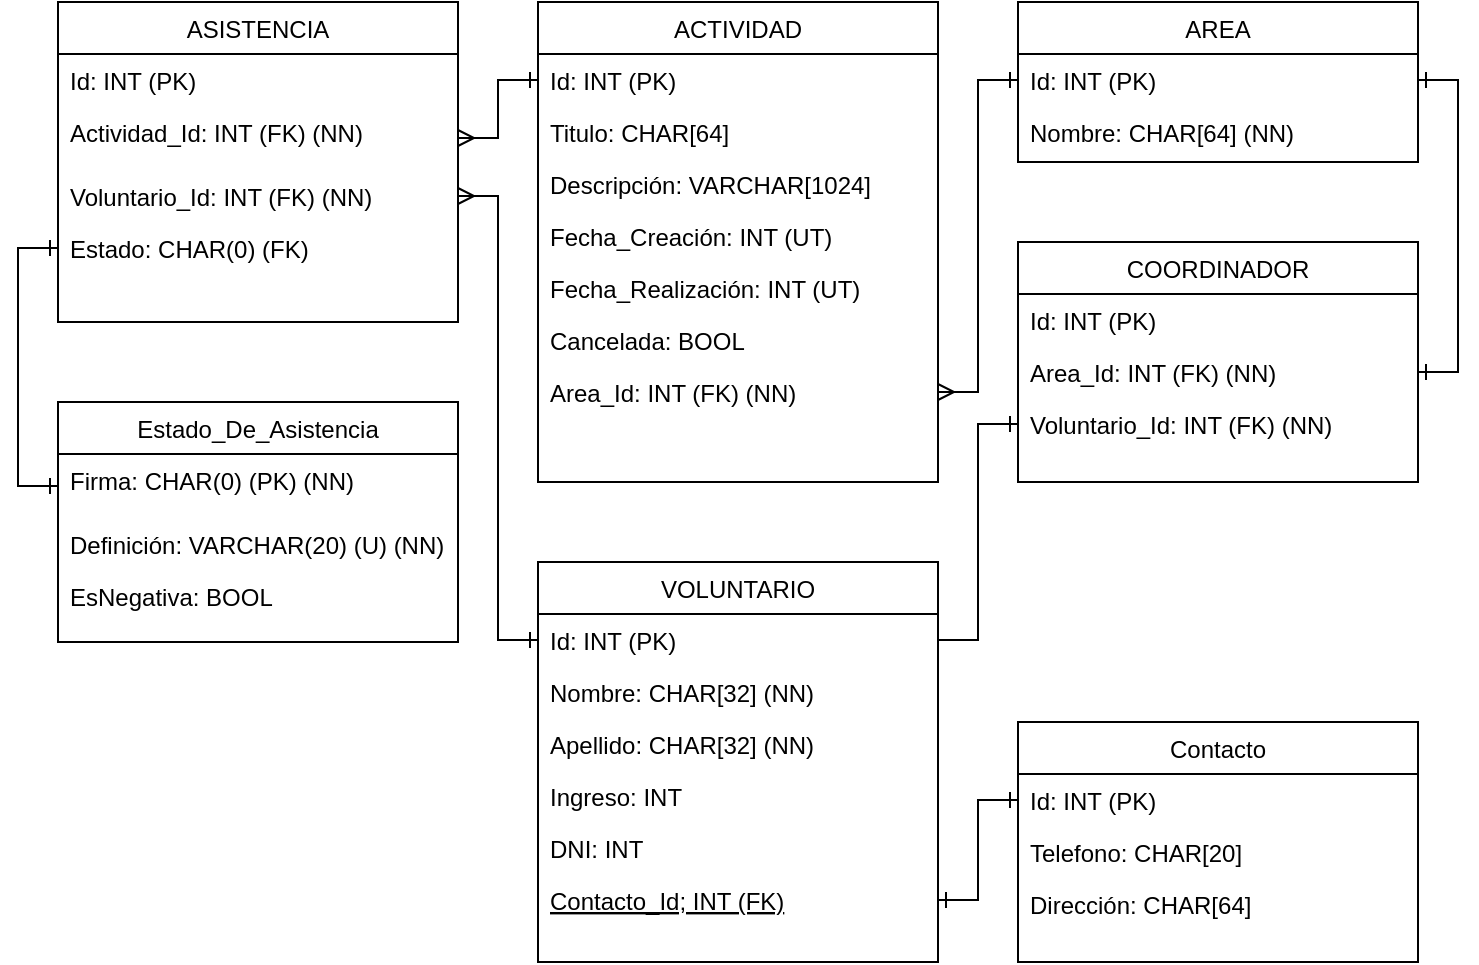 <mxfile version="15.5.4" type="embed"><diagram id="C5RBs43oDa-KdzZeNtuy" name="Page-1"><mxGraphModel dx="710" dy="577" grid="1" gridSize="10" guides="1" tooltips="1" connect="1" arrows="1" fold="1" page="1" pageScale="1" pageWidth="827" pageHeight="1169" math="0" shadow="0"><root><mxCell id="WIyWlLk6GJQsqaUBKTNV-0"/><mxCell id="WIyWlLk6GJQsqaUBKTNV-1" parent="WIyWlLk6GJQsqaUBKTNV-0"/><mxCell id="5qdxgF6JPy1rw5F6BehJ-1" value="VOLUNTARIO" style="swimlane;fontStyle=0;align=center;verticalAlign=top;childLayout=stackLayout;horizontal=1;startSize=26;horizontalStack=0;resizeParent=1;resizeLast=0;collapsible=1;marginBottom=0;rounded=0;shadow=0;strokeWidth=1;" parent="WIyWlLk6GJQsqaUBKTNV-1" vertex="1"><mxGeometry x="280" y="320" width="200" height="200" as="geometry"><mxRectangle x="130" y="380" width="160" height="26" as="alternateBounds"/></mxGeometry></mxCell><mxCell id="5qdxgF6JPy1rw5F6BehJ-2" value="Id: INT (PK)" style="text;align=left;verticalAlign=top;spacingLeft=4;spacingRight=4;overflow=hidden;rotatable=0;points=[[0,0.5],[1,0.5]];portConstraint=eastwest;" parent="5qdxgF6JPy1rw5F6BehJ-1" vertex="1"><mxGeometry y="26" width="200" height="26" as="geometry"/></mxCell><mxCell id="5qdxgF6JPy1rw5F6BehJ-3" value="Nombre: CHAR[32] (NN)" style="text;align=left;verticalAlign=top;spacingLeft=4;spacingRight=4;overflow=hidden;rotatable=0;points=[[0,0.5],[1,0.5]];portConstraint=eastwest;rounded=0;shadow=0;html=0;" parent="5qdxgF6JPy1rw5F6BehJ-1" vertex="1"><mxGeometry y="52" width="200" height="26" as="geometry"/></mxCell><mxCell id="5qdxgF6JPy1rw5F6BehJ-8" value="Apellido: CHAR[32] (NN)" style="text;align=left;verticalAlign=top;spacingLeft=4;spacingRight=4;overflow=hidden;rotatable=0;points=[[0,0.5],[1,0.5]];portConstraint=eastwest;rounded=0;shadow=0;html=0;" parent="5qdxgF6JPy1rw5F6BehJ-1" vertex="1"><mxGeometry y="78" width="200" height="26" as="geometry"/></mxCell><mxCell id="5qdxgF6JPy1rw5F6BehJ-9" value="Ingreso: INT&#10;" style="text;align=left;verticalAlign=top;spacingLeft=4;spacingRight=4;overflow=hidden;rotatable=0;points=[[0,0.5],[1,0.5]];portConstraint=eastwest;rounded=0;shadow=0;html=0;" parent="5qdxgF6JPy1rw5F6BehJ-1" vertex="1"><mxGeometry y="104" width="200" height="26" as="geometry"/></mxCell><mxCell id="5qdxgF6JPy1rw5F6BehJ-10" value="DNI: INT&#10;" style="text;align=left;verticalAlign=top;spacingLeft=4;spacingRight=4;overflow=hidden;rotatable=0;points=[[0,0.5],[1,0.5]];portConstraint=eastwest;rounded=0;shadow=0;html=0;" parent="5qdxgF6JPy1rw5F6BehJ-1" vertex="1"><mxGeometry y="130" width="200" height="26" as="geometry"/></mxCell><mxCell id="5qdxgF6JPy1rw5F6BehJ-5" value="Contacto_Id; INT (FK)" style="text;align=left;verticalAlign=top;spacingLeft=4;spacingRight=4;overflow=hidden;rotatable=0;points=[[0,0.5],[1,0.5]];portConstraint=eastwest;fontStyle=4" parent="5qdxgF6JPy1rw5F6BehJ-1" vertex="1"><mxGeometry y="156" width="200" height="26" as="geometry"/></mxCell><mxCell id="5qdxgF6JPy1rw5F6BehJ-11" value="Contacto" style="swimlane;fontStyle=0;align=center;verticalAlign=top;childLayout=stackLayout;horizontal=1;startSize=26;horizontalStack=0;resizeParent=1;resizeLast=0;collapsible=1;marginBottom=0;rounded=0;shadow=0;strokeWidth=1;" parent="WIyWlLk6GJQsqaUBKTNV-1" vertex="1"><mxGeometry x="520" y="400" width="200" height="120" as="geometry"><mxRectangle x="130" y="380" width="160" height="26" as="alternateBounds"/></mxGeometry></mxCell><mxCell id="5qdxgF6JPy1rw5F6BehJ-12" value="Id: INT (PK)" style="text;align=left;verticalAlign=top;spacingLeft=4;spacingRight=4;overflow=hidden;rotatable=0;points=[[0,0.5],[1,0.5]];portConstraint=eastwest;" parent="5qdxgF6JPy1rw5F6BehJ-11" vertex="1"><mxGeometry y="26" width="200" height="26" as="geometry"/></mxCell><mxCell id="5qdxgF6JPy1rw5F6BehJ-13" value="Telefono: CHAR[20]&#10; " style="text;align=left;verticalAlign=top;spacingLeft=4;spacingRight=4;overflow=hidden;rotatable=0;points=[[0,0.5],[1,0.5]];portConstraint=eastwest;rounded=0;shadow=0;html=0;" parent="5qdxgF6JPy1rw5F6BehJ-11" vertex="1"><mxGeometry y="52" width="200" height="26" as="geometry"/></mxCell><mxCell id="5qdxgF6JPy1rw5F6BehJ-14" value="Dirección: CHAR[64]" style="text;align=left;verticalAlign=top;spacingLeft=4;spacingRight=4;overflow=hidden;rotatable=0;points=[[0,0.5],[1,0.5]];portConstraint=eastwest;rounded=0;shadow=0;html=0;" parent="5qdxgF6JPy1rw5F6BehJ-11" vertex="1"><mxGeometry y="78" width="200" height="26" as="geometry"/></mxCell><mxCell id="5qdxgF6JPy1rw5F6BehJ-20" style="edgeStyle=orthogonalEdgeStyle;rounded=0;orthogonalLoop=1;jettySize=auto;html=1;entryX=0;entryY=0.5;entryDx=0;entryDy=0;endArrow=ERone;endFill=0;startArrow=ERone;startFill=0;" parent="WIyWlLk6GJQsqaUBKTNV-1" source="5qdxgF6JPy1rw5F6BehJ-5" target="5qdxgF6JPy1rw5F6BehJ-12" edge="1"><mxGeometry relative="1" as="geometry"/></mxCell><mxCell id="5qdxgF6JPy1rw5F6BehJ-28" value="ACTIVIDAD" style="swimlane;fontStyle=0;align=center;verticalAlign=top;childLayout=stackLayout;horizontal=1;startSize=26;horizontalStack=0;resizeParent=1;resizeLast=0;collapsible=1;marginBottom=0;rounded=0;shadow=0;strokeWidth=1;" parent="WIyWlLk6GJQsqaUBKTNV-1" vertex="1"><mxGeometry x="280" y="40" width="200" height="240" as="geometry"><mxRectangle x="130" y="380" width="160" height="26" as="alternateBounds"/></mxGeometry></mxCell><mxCell id="5qdxgF6JPy1rw5F6BehJ-29" value="Id: INT (PK)" style="text;align=left;verticalAlign=top;spacingLeft=4;spacingRight=4;overflow=hidden;rotatable=0;points=[[0,0.5],[1,0.5]];portConstraint=eastwest;" parent="5qdxgF6JPy1rw5F6BehJ-28" vertex="1"><mxGeometry y="26" width="200" height="26" as="geometry"/></mxCell><mxCell id="5qdxgF6JPy1rw5F6BehJ-70" value="Titulo: CHAR[64]" style="text;align=left;verticalAlign=top;spacingLeft=4;spacingRight=4;overflow=hidden;rotatable=0;points=[[0,0.5],[1,0.5]];portConstraint=eastwest;" parent="5qdxgF6JPy1rw5F6BehJ-28" vertex="1"><mxGeometry y="52" width="200" height="26" as="geometry"/></mxCell><mxCell id="5qdxgF6JPy1rw5F6BehJ-71" value="Descripción: VARCHAR[1024]" style="text;align=left;verticalAlign=top;spacingLeft=4;spacingRight=4;overflow=hidden;rotatable=0;points=[[0,0.5],[1,0.5]];portConstraint=eastwest;" parent="5qdxgF6JPy1rw5F6BehJ-28" vertex="1"><mxGeometry y="78" width="200" height="26" as="geometry"/></mxCell><mxCell id="5qdxgF6JPy1rw5F6BehJ-69" value="Fecha_Creación: INT (UT)" style="text;align=left;verticalAlign=top;spacingLeft=4;spacingRight=4;overflow=hidden;rotatable=0;points=[[0,0.5],[1,0.5]];portConstraint=eastwest;" parent="5qdxgF6JPy1rw5F6BehJ-28" vertex="1"><mxGeometry y="104" width="200" height="26" as="geometry"/></mxCell><mxCell id="5qdxgF6JPy1rw5F6BehJ-68" value="Fecha_Realización: INT (UT)" style="text;align=left;verticalAlign=top;spacingLeft=4;spacingRight=4;overflow=hidden;rotatable=0;points=[[0,0.5],[1,0.5]];portConstraint=eastwest;" parent="5qdxgF6JPy1rw5F6BehJ-28" vertex="1"><mxGeometry y="130" width="200" height="26" as="geometry"/></mxCell><mxCell id="5qdxgF6JPy1rw5F6BehJ-64" value="Cancelada: BOOL " style="text;align=left;verticalAlign=top;spacingLeft=4;spacingRight=4;overflow=hidden;rotatable=0;points=[[0,0.5],[1,0.5]];portConstraint=eastwest;" parent="5qdxgF6JPy1rw5F6BehJ-28" vertex="1"><mxGeometry y="156" width="200" height="26" as="geometry"/></mxCell><mxCell id="5qdxgF6JPy1rw5F6BehJ-78" value="Area_Id: INT (FK) (NN) " style="text;align=left;verticalAlign=top;spacingLeft=4;spacingRight=4;overflow=hidden;rotatable=0;points=[[0,0.5],[1,0.5]];portConstraint=eastwest;" parent="5qdxgF6JPy1rw5F6BehJ-28" vertex="1"><mxGeometry y="182" width="200" height="26" as="geometry"/></mxCell><mxCell id="5qdxgF6JPy1rw5F6BehJ-45" value="ASISTENCIA" style="swimlane;fontStyle=0;align=center;verticalAlign=top;childLayout=stackLayout;horizontal=1;startSize=26;horizontalStack=0;resizeParent=1;resizeLast=0;collapsible=1;marginBottom=0;rounded=0;shadow=0;strokeWidth=1;" parent="WIyWlLk6GJQsqaUBKTNV-1" vertex="1"><mxGeometry x="40" y="40" width="200" height="160" as="geometry"><mxRectangle x="130" y="380" width="160" height="26" as="alternateBounds"/></mxGeometry></mxCell><mxCell id="5qdxgF6JPy1rw5F6BehJ-46" value="Id: INT (PK)" style="text;align=left;verticalAlign=top;spacingLeft=4;spacingRight=4;overflow=hidden;rotatable=0;points=[[0,0.5],[1,0.5]];portConstraint=eastwest;" parent="5qdxgF6JPy1rw5F6BehJ-45" vertex="1"><mxGeometry y="26" width="200" height="26" as="geometry"/></mxCell><mxCell id="5qdxgF6JPy1rw5F6BehJ-48" value="Actividad_Id: INT (FK) (NN)" style="text;align=left;verticalAlign=top;spacingLeft=4;spacingRight=4;overflow=hidden;rotatable=0;points=[[0,0.5],[1,0.5]];portConstraint=eastwest;" parent="5qdxgF6JPy1rw5F6BehJ-45" vertex="1"><mxGeometry y="52" width="200" height="32" as="geometry"/></mxCell><mxCell id="5qdxgF6JPy1rw5F6BehJ-47" value="Voluntario_Id: INT (FK) (NN)" style="text;align=left;verticalAlign=top;spacingLeft=4;spacingRight=4;overflow=hidden;rotatable=0;points=[[0,0.5],[1,0.5]];portConstraint=eastwest;" parent="5qdxgF6JPy1rw5F6BehJ-45" vertex="1"><mxGeometry y="84" width="200" height="26" as="geometry"/></mxCell><mxCell id="5qdxgF6JPy1rw5F6BehJ-49" value="Estado: CHAR(0) (FK)" style="text;align=left;verticalAlign=top;spacingLeft=4;spacingRight=4;overflow=hidden;rotatable=0;points=[[0,0.5],[1,0.5]];portConstraint=eastwest;" parent="5qdxgF6JPy1rw5F6BehJ-45" vertex="1"><mxGeometry y="110" width="200" height="26" as="geometry"/></mxCell><mxCell id="5qdxgF6JPy1rw5F6BehJ-50" style="edgeStyle=orthogonalEdgeStyle;rounded=0;orthogonalLoop=1;jettySize=auto;html=1;entryX=0;entryY=0.5;entryDx=0;entryDy=0;startArrow=ERmany;startFill=0;endArrow=ERone;endFill=0;" parent="WIyWlLk6GJQsqaUBKTNV-1" source="5qdxgF6JPy1rw5F6BehJ-48" target="5qdxgF6JPy1rw5F6BehJ-29" edge="1"><mxGeometry relative="1" as="geometry"/></mxCell><mxCell id="5qdxgF6JPy1rw5F6BehJ-51" style="edgeStyle=orthogonalEdgeStyle;rounded=0;orthogonalLoop=1;jettySize=auto;html=1;entryX=0;entryY=0.5;entryDx=0;entryDy=0;startArrow=ERmany;startFill=0;endArrow=ERone;endFill=0;" parent="WIyWlLk6GJQsqaUBKTNV-1" source="5qdxgF6JPy1rw5F6BehJ-47" target="5qdxgF6JPy1rw5F6BehJ-2" edge="1"><mxGeometry relative="1" as="geometry"/></mxCell><mxCell id="5qdxgF6JPy1rw5F6BehJ-52" value="COORDINADOR" style="swimlane;fontStyle=0;align=center;verticalAlign=top;childLayout=stackLayout;horizontal=1;startSize=26;horizontalStack=0;resizeParent=1;resizeLast=0;collapsible=1;marginBottom=0;rounded=0;shadow=0;strokeWidth=1;" parent="WIyWlLk6GJQsqaUBKTNV-1" vertex="1"><mxGeometry x="520" y="160" width="200" height="120" as="geometry"><mxRectangle x="130" y="380" width="160" height="26" as="alternateBounds"/></mxGeometry></mxCell><mxCell id="5qdxgF6JPy1rw5F6BehJ-53" value="Id: INT (PK)" style="text;align=left;verticalAlign=top;spacingLeft=4;spacingRight=4;overflow=hidden;rotatable=0;points=[[0,0.5],[1,0.5]];portConstraint=eastwest;" parent="5qdxgF6JPy1rw5F6BehJ-52" vertex="1"><mxGeometry y="26" width="200" height="26" as="geometry"/></mxCell><mxCell id="5qdxgF6JPy1rw5F6BehJ-54" value="Area_Id: INT (FK) (NN)" style="text;align=left;verticalAlign=top;spacingLeft=4;spacingRight=4;overflow=hidden;rotatable=0;points=[[0,0.5],[1,0.5]];portConstraint=eastwest;" parent="5qdxgF6JPy1rw5F6BehJ-52" vertex="1"><mxGeometry y="52" width="200" height="26" as="geometry"/></mxCell><mxCell id="5qdxgF6JPy1rw5F6BehJ-55" value="Voluntario_Id: INT (FK) (NN)" style="text;align=left;verticalAlign=top;spacingLeft=4;spacingRight=4;overflow=hidden;rotatable=0;points=[[0,0.5],[1,0.5]];portConstraint=eastwest;" parent="5qdxgF6JPy1rw5F6BehJ-52" vertex="1"><mxGeometry y="78" width="200" height="26" as="geometry"/></mxCell><mxCell id="5qdxgF6JPy1rw5F6BehJ-56" style="edgeStyle=orthogonalEdgeStyle;rounded=0;orthogonalLoop=1;jettySize=auto;html=1;startArrow=ERone;startFill=0;endArrow=none;endFill=0;" parent="WIyWlLk6GJQsqaUBKTNV-1" source="5qdxgF6JPy1rw5F6BehJ-55" target="5qdxgF6JPy1rw5F6BehJ-2" edge="1"><mxGeometry relative="1" as="geometry"/></mxCell><mxCell id="5qdxgF6JPy1rw5F6BehJ-73" value="AREA" style="swimlane;fontStyle=0;align=center;verticalAlign=top;childLayout=stackLayout;horizontal=1;startSize=26;horizontalStack=0;resizeParent=1;resizeLast=0;collapsible=1;marginBottom=0;rounded=0;shadow=0;strokeWidth=1;" parent="WIyWlLk6GJQsqaUBKTNV-1" vertex="1"><mxGeometry x="520" y="40" width="200" height="80" as="geometry"><mxRectangle x="130" y="380" width="160" height="26" as="alternateBounds"/></mxGeometry></mxCell><mxCell id="5qdxgF6JPy1rw5F6BehJ-74" value="Id: INT (PK)" style="text;align=left;verticalAlign=top;spacingLeft=4;spacingRight=4;overflow=hidden;rotatable=0;points=[[0,0.5],[1,0.5]];portConstraint=eastwest;" parent="5qdxgF6JPy1rw5F6BehJ-73" vertex="1"><mxGeometry y="26" width="200" height="26" as="geometry"/></mxCell><mxCell id="5qdxgF6JPy1rw5F6BehJ-75" value="Nombre: CHAR[64] (NN)" style="text;align=left;verticalAlign=top;spacingLeft=4;spacingRight=4;overflow=hidden;rotatable=0;points=[[0,0.5],[1,0.5]];portConstraint=eastwest;" parent="5qdxgF6JPy1rw5F6BehJ-73" vertex="1"><mxGeometry y="52" width="200" height="26" as="geometry"/></mxCell><mxCell id="5qdxgF6JPy1rw5F6BehJ-77" style="edgeStyle=orthogonalEdgeStyle;rounded=0;orthogonalLoop=1;jettySize=auto;html=1;entryX=1;entryY=0.5;entryDx=0;entryDy=0;startArrow=ERone;startFill=0;endArrow=ERone;endFill=0;exitX=1;exitY=0.5;exitDx=0;exitDy=0;" parent="WIyWlLk6GJQsqaUBKTNV-1" source="5qdxgF6JPy1rw5F6BehJ-54" target="5qdxgF6JPy1rw5F6BehJ-74" edge="1"><mxGeometry relative="1" as="geometry"/></mxCell><mxCell id="5qdxgF6JPy1rw5F6BehJ-79" style="edgeStyle=orthogonalEdgeStyle;rounded=0;orthogonalLoop=1;jettySize=auto;html=1;entryX=0;entryY=0.5;entryDx=0;entryDy=0;startArrow=ERmany;startFill=0;endArrow=ERone;endFill=0;" parent="WIyWlLk6GJQsqaUBKTNV-1" source="5qdxgF6JPy1rw5F6BehJ-78" target="5qdxgF6JPy1rw5F6BehJ-74" edge="1"><mxGeometry relative="1" as="geometry"/></mxCell><mxCell id="5qdxgF6JPy1rw5F6BehJ-82" value="Estado_De_Asistencia" style="swimlane;fontStyle=0;align=center;verticalAlign=top;childLayout=stackLayout;horizontal=1;startSize=26;horizontalStack=0;resizeParent=1;resizeLast=0;collapsible=1;marginBottom=0;rounded=0;shadow=0;strokeWidth=1;" parent="WIyWlLk6GJQsqaUBKTNV-1" vertex="1"><mxGeometry x="40" y="240" width="200" height="120" as="geometry"><mxRectangle x="130" y="380" width="160" height="26" as="alternateBounds"/></mxGeometry></mxCell><mxCell id="5qdxgF6JPy1rw5F6BehJ-84" value="Firma: CHAR(0) (PK) (NN)" style="text;align=left;verticalAlign=top;spacingLeft=4;spacingRight=4;overflow=hidden;rotatable=0;points=[[0,0.5],[1,0.5]];portConstraint=eastwest;" parent="5qdxgF6JPy1rw5F6BehJ-82" vertex="1"><mxGeometry y="26" width="200" height="32" as="geometry"/></mxCell><mxCell id="5qdxgF6JPy1rw5F6BehJ-85" value="Definición: VARCHAR(20) (U) (NN)" style="text;align=left;verticalAlign=top;spacingLeft=4;spacingRight=4;overflow=hidden;rotatable=0;points=[[0,0.5],[1,0.5]];portConstraint=eastwest;" parent="5qdxgF6JPy1rw5F6BehJ-82" vertex="1"><mxGeometry y="58" width="200" height="26" as="geometry"/></mxCell><mxCell id="5qdxgF6JPy1rw5F6BehJ-87" value="EsNegativa: BOOL" style="text;align=left;verticalAlign=top;spacingLeft=4;spacingRight=4;overflow=hidden;rotatable=0;points=[[0,0.5],[1,0.5]];portConstraint=eastwest;" parent="5qdxgF6JPy1rw5F6BehJ-82" vertex="1"><mxGeometry y="84" width="200" height="26" as="geometry"/></mxCell><mxCell id="0" style="edgeStyle=orthogonalEdgeStyle;rounded=0;orthogonalLoop=1;jettySize=auto;html=1;entryX=0;entryY=0.5;entryDx=0;entryDy=0;startArrow=ERone;startFill=0;endArrow=ERone;endFill=0;exitX=0;exitY=0.5;exitDx=0;exitDy=0;" parent="WIyWlLk6GJQsqaUBKTNV-1" source="5qdxgF6JPy1rw5F6BehJ-84" target="5qdxgF6JPy1rw5F6BehJ-49" edge="1"><mxGeometry relative="1" as="geometry"><mxPoint x="20.0" y="320" as="sourcePoint"/><mxPoint x="20.0" y="174.0" as="targetPoint"/></mxGeometry></mxCell></root></mxGraphModel></diagram></mxfile>